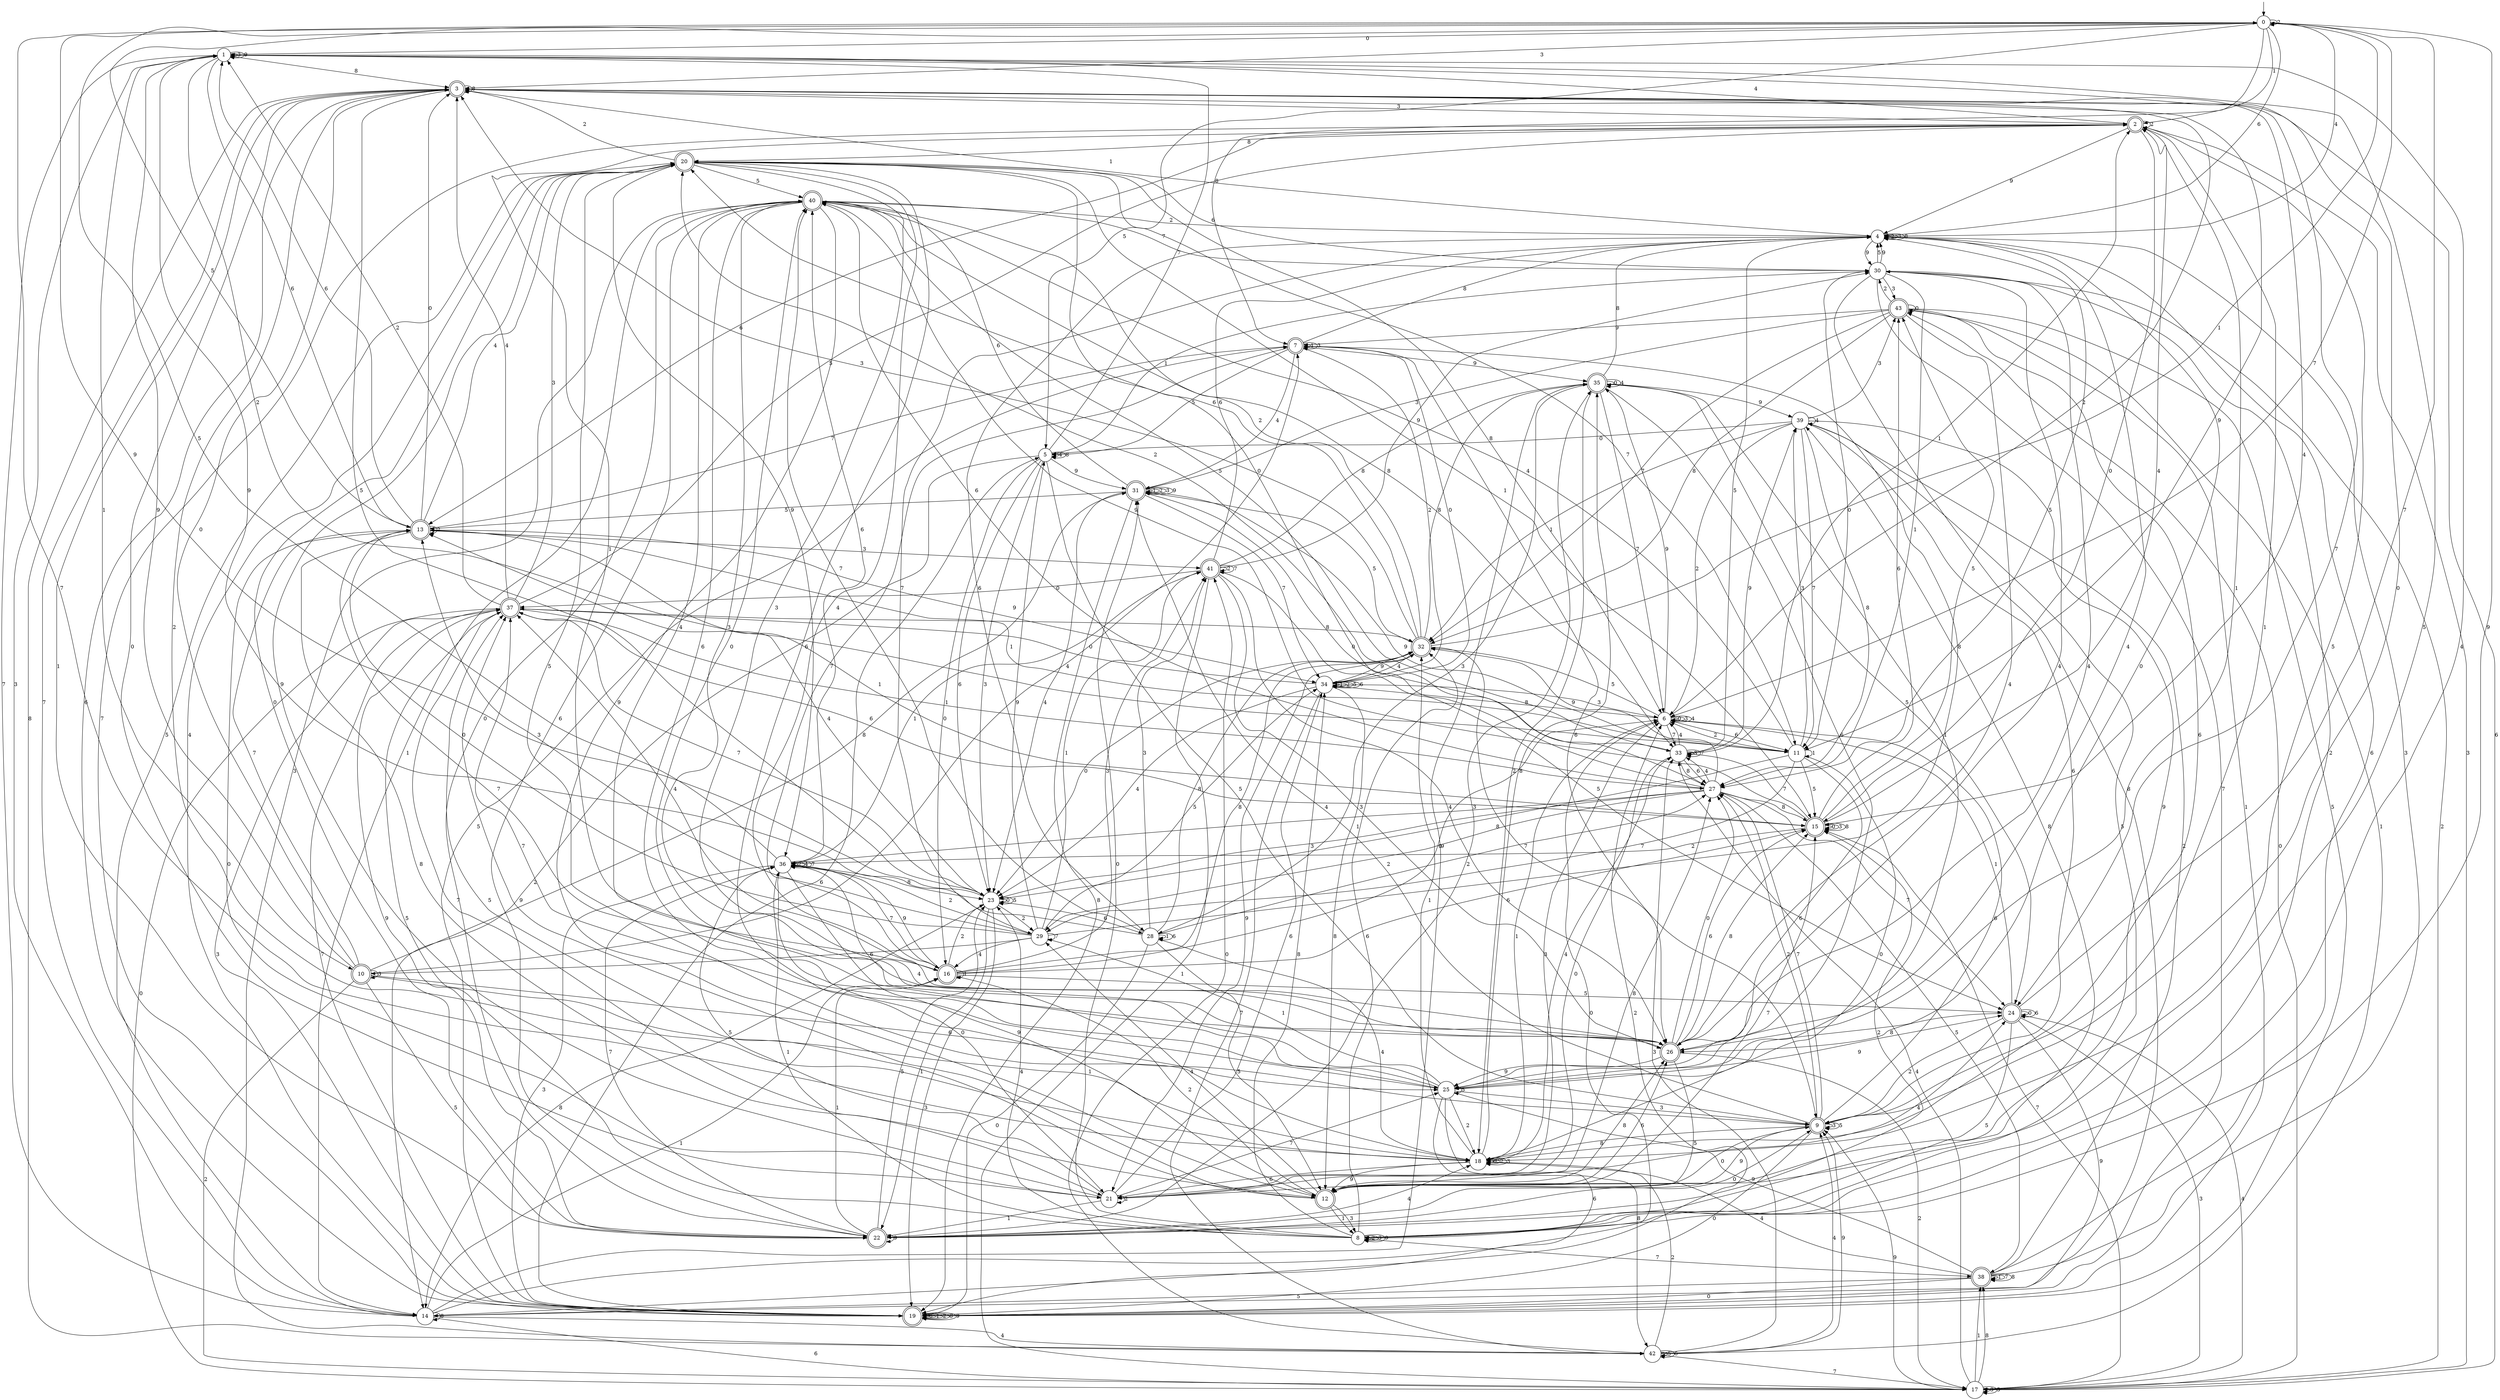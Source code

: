 digraph g {

	s0 [shape="circle" label="0"];
	s1 [shape="circle" label="1"];
	s2 [shape="doublecircle" label="2"];
	s3 [shape="doublecircle" label="3"];
	s4 [shape="circle" label="4"];
	s5 [shape="circle" label="5"];
	s6 [shape="circle" label="6"];
	s7 [shape="doublecircle" label="7"];
	s8 [shape="circle" label="8"];
	s9 [shape="doublecircle" label="9"];
	s10 [shape="doublecircle" label="10"];
	s11 [shape="circle" label="11"];
	s12 [shape="doublecircle" label="12"];
	s13 [shape="doublecircle" label="13"];
	s14 [shape="circle" label="14"];
	s15 [shape="doublecircle" label="15"];
	s16 [shape="doublecircle" label="16"];
	s17 [shape="circle" label="17"];
	s18 [shape="circle" label="18"];
	s19 [shape="doublecircle" label="19"];
	s20 [shape="doublecircle" label="20"];
	s21 [shape="circle" label="21"];
	s22 [shape="doublecircle" label="22"];
	s23 [shape="circle" label="23"];
	s24 [shape="doublecircle" label="24"];
	s25 [shape="circle" label="25"];
	s26 [shape="doublecircle" label="26"];
	s27 [shape="circle" label="27"];
	s28 [shape="circle" label="28"];
	s29 [shape="circle" label="29"];
	s30 [shape="circle" label="30"];
	s31 [shape="doublecircle" label="31"];
	s32 [shape="doublecircle" label="32"];
	s33 [shape="circle" label="33"];
	s34 [shape="circle" label="34"];
	s35 [shape="doublecircle" label="35"];
	s36 [shape="circle" label="36"];
	s37 [shape="doublecircle" label="37"];
	s38 [shape="doublecircle" label="38"];
	s39 [shape="circle" label="39"];
	s40 [shape="doublecircle" label="40"];
	s41 [shape="doublecircle" label="41"];
	s42 [shape="circle" label="42"];
	s43 [shape="doublecircle" label="43"];
	s0 -> s1 [label="0"];
	s0 -> s2 [label="1"];
	s0 -> s0 [label="2"];
	s0 -> s3 [label="3"];
	s0 -> s4 [label="4"];
	s0 -> s5 [label="5"];
	s0 -> s4 [label="6"];
	s0 -> s6 [label="7"];
	s0 -> s7 [label="8"];
	s0 -> s8 [label="9"];
	s1 -> s9 [label="0"];
	s1 -> s10 [label="1"];
	s1 -> s11 [label="2"];
	s1 -> s1 [label="3"];
	s1 -> s8 [label="4"];
	s1 -> s12 [label="5"];
	s1 -> s13 [label="6"];
	s1 -> s14 [label="7"];
	s1 -> s3 [label="8"];
	s1 -> s1 [label="9"];
	s2 -> s15 [label="0"];
	s2 -> s16 [label="1"];
	s2 -> s2 [label="2"];
	s2 -> s17 [label="3"];
	s2 -> s1 [label="4"];
	s2 -> s18 [label="5"];
	s2 -> s13 [label="6"];
	s2 -> s19 [label="7"];
	s2 -> s20 [label="8"];
	s2 -> s4 [label="9"];
	s3 -> s21 [label="0"];
	s3 -> s22 [label="1"];
	s3 -> s18 [label="2"];
	s3 -> s2 [label="3"];
	s3 -> s15 [label="4"];
	s3 -> s23 [label="5"];
	s3 -> s19 [label="6"];
	s3 -> s24 [label="7"];
	s3 -> s3 [label="8"];
	s3 -> s11 [label="9"];
	s4 -> s25 [label="0"];
	s4 -> s3 [label="1"];
	s4 -> s4 [label="2"];
	s4 -> s4 [label="3"];
	s4 -> s26 [label="4"];
	s4 -> s27 [label="5"];
	s4 -> s28 [label="6"];
	s4 -> s29 [label="7"];
	s4 -> s4 [label="8"];
	s4 -> s30 [label="9"];
	s5 -> s16 [label="0"];
	s5 -> s30 [label="1"];
	s5 -> s14 [label="2"];
	s5 -> s23 [label="3"];
	s5 -> s5 [label="4"];
	s5 -> s9 [label="5"];
	s5 -> s23 [label="6"];
	s5 -> s1 [label="7"];
	s5 -> s5 [label="8"];
	s5 -> s31 [label="9"];
	s6 -> s6 [label="0"];
	s6 -> s18 [label="1"];
	s6 -> s3 [label="2"];
	s6 -> s6 [label="3"];
	s6 -> s6 [label="4"];
	s6 -> s32 [label="5"];
	s6 -> s11 [label="6"];
	s6 -> s33 [label="7"];
	s6 -> s34 [label="8"];
	s6 -> s35 [label="9"];
	s7 -> s34 [label="0"];
	s7 -> s7 [label="1"];
	s7 -> s34 [label="2"];
	s7 -> s7 [label="3"];
	s7 -> s31 [label="4"];
	s7 -> s5 [label="5"];
	s7 -> s9 [label="6"];
	s7 -> s16 [label="7"];
	s7 -> s4 [label="8"];
	s7 -> s35 [label="9"];
	s8 -> s31 [label="0"];
	s8 -> s36 [label="1"];
	s8 -> s8 [label="2"];
	s8 -> s8 [label="3"];
	s8 -> s23 [label="4"];
	s8 -> s37 [label="5"];
	s8 -> s32 [label="6"];
	s8 -> s38 [label="7"];
	s8 -> s34 [label="8"];
	s8 -> s8 [label="9"];
	s9 -> s19 [label="0"];
	s9 -> s2 [label="1"];
	s9 -> s27 [label="2"];
	s9 -> s9 [label="3"];
	s9 -> s31 [label="4"];
	s9 -> s9 [label="5"];
	s9 -> s6 [label="6"];
	s9 -> s27 [label="7"];
	s9 -> s18 [label="8"];
	s9 -> s12 [label="9"];
	s10 -> s3 [label="0"];
	s10 -> s18 [label="1"];
	s10 -> s17 [label="2"];
	s10 -> s10 [label="3"];
	s10 -> s7 [label="4"];
	s10 -> s22 [label="5"];
	s10 -> s25 [label="6"];
	s10 -> s13 [label="7"];
	s10 -> s31 [label="8"];
	s10 -> s1 [label="9"];
	s11 -> s18 [label="0"];
	s11 -> s11 [label="1"];
	s11 -> s6 [label="2"];
	s11 -> s39 [label="3"];
	s11 -> s40 [label="4"];
	s11 -> s15 [label="5"];
	s11 -> s25 [label="6"];
	s11 -> s29 [label="7"];
	s11 -> s23 [label="8"];
	s11 -> s32 [label="9"];
	s12 -> s9 [label="0"];
	s12 -> s8 [label="1"];
	s12 -> s16 [label="2"];
	s12 -> s8 [label="3"];
	s12 -> s29 [label="4"];
	s12 -> s37 [label="5"];
	s12 -> s26 [label="6"];
	s12 -> s15 [label="7"];
	s12 -> s26 [label="8"];
	s12 -> s37 [label="9"];
	s13 -> s3 [label="0"];
	s13 -> s11 [label="1"];
	s13 -> s13 [label="2"];
	s13 -> s41 [label="3"];
	s13 -> s20 [label="4"];
	s13 -> s0 [label="5"];
	s13 -> s1 [label="6"];
	s13 -> s7 [label="7"];
	s13 -> s12 [label="8"];
	s13 -> s34 [label="9"];
	s14 -> s6 [label="0"];
	s14 -> s16 [label="1"];
	s14 -> s6 [label="2"];
	s14 -> s1 [label="3"];
	s14 -> s42 [label="4"];
	s14 -> s20 [label="5"];
	s14 -> s17 [label="6"];
	s14 -> s3 [label="7"];
	s14 -> s14 [label="8"];
	s14 -> s35 [label="9"];
	s15 -> s15 [label="0"];
	s15 -> s13 [label="1"];
	s15 -> s36 [label="2"];
	s15 -> s15 [label="3"];
	s15 -> s2 [label="4"];
	s15 -> s43 [label="5"];
	s15 -> s43 [label="6"];
	s15 -> s33 [label="7"];
	s15 -> s15 [label="8"];
	s15 -> s40 [label="9"];
	s16 -> s6 [label="0"];
	s16 -> s16 [label="1"];
	s16 -> s23 [label="2"];
	s16 -> s41 [label="3"];
	s16 -> s37 [label="4"];
	s16 -> s24 [label="5"];
	s16 -> s15 [label="6"];
	s16 -> s36 [label="7"];
	s16 -> s32 [label="8"];
	s16 -> s36 [label="9"];
	s17 -> s43 [label="0"];
	s17 -> s38 [label="1"];
	s17 -> s30 [label="2"];
	s17 -> s17 [label="3"];
	s17 -> s33 [label="4"];
	s17 -> s17 [label="5"];
	s17 -> s3 [label="6"];
	s17 -> s15 [label="7"];
	s17 -> s38 [label="8"];
	s17 -> s9 [label="9"];
	s18 -> s18 [label="0"];
	s18 -> s32 [label="1"];
	s18 -> s18 [label="2"];
	s18 -> s18 [label="3"];
	s18 -> s33 [label="4"];
	s18 -> s20 [label="5"];
	s18 -> s21 [label="6"];
	s18 -> s0 [label="7"];
	s18 -> s35 [label="8"];
	s18 -> s12 [label="9"];
	s19 -> s19 [label="0"];
	s19 -> s19 [label="1"];
	s19 -> s19 [label="2"];
	s19 -> s37 [label="3"];
	s19 -> s20 [label="4"];
	s19 -> s7 [label="5"];
	s19 -> s5 [label="6"];
	s19 -> s37 [label="7"];
	s19 -> s19 [label="8"];
	s19 -> s19 [label="9"];
	s20 -> s22 [label="0"];
	s20 -> s15 [label="1"];
	s20 -> s3 [label="2"];
	s20 -> s26 [label="3"];
	s20 -> s26 [label="4"];
	s20 -> s40 [label="5"];
	s20 -> s9 [label="6"];
	s20 -> s11 [label="7"];
	s20 -> s6 [label="8"];
	s20 -> s36 [label="9"];
	s21 -> s13 [label="0"];
	s21 -> s22 [label="1"];
	s21 -> s21 [label="2"];
	s21 -> s6 [label="3"];
	s21 -> s24 [label="4"];
	s21 -> s36 [label="5"];
	s21 -> s34 [label="6"];
	s21 -> s25 [label="7"];
	s21 -> s27 [label="8"];
	s21 -> s20 [label="9"];
	s22 -> s9 [label="0"];
	s22 -> s16 [label="1"];
	s22 -> s15 [label="2"];
	s22 -> s35 [label="3"];
	s22 -> s18 [label="4"];
	s22 -> s23 [label="5"];
	s22 -> s40 [label="6"];
	s22 -> s36 [label="7"];
	s22 -> s39 [label="8"];
	s22 -> s22 [label="9"];
	s23 -> s23 [label="0"];
	s23 -> s22 [label="1"];
	s23 -> s29 [label="2"];
	s23 -> s19 [label="3"];
	s23 -> s13 [label="4"];
	s23 -> s23 [label="5"];
	s23 -> s28 [label="6"];
	s23 -> s37 [label="7"];
	s23 -> s14 [label="8"];
	s23 -> s0 [label="9"];
	s24 -> s24 [label="0"];
	s24 -> s6 [label="1"];
	s24 -> s9 [label="2"];
	s24 -> s17 [label="3"];
	s24 -> s17 [label="4"];
	s24 -> s8 [label="5"];
	s24 -> s24 [label="6"];
	s24 -> s0 [label="7"];
	s24 -> s26 [label="8"];
	s24 -> s19 [label="9"];
	s25 -> s40 [label="0"];
	s25 -> s29 [label="1"];
	s25 -> s18 [label="2"];
	s25 -> s9 [label="3"];
	s25 -> s36 [label="4"];
	s25 -> s25 [label="5"];
	s25 -> s19 [label="6"];
	s25 -> s37 [label="7"];
	s25 -> s42 [label="8"];
	s25 -> s24 [label="9"];
	s26 -> s27 [label="0"];
	s26 -> s2 [label="1"];
	s26 -> s17 [label="2"];
	s26 -> s40 [label="3"];
	s26 -> s30 [label="4"];
	s26 -> s22 [label="5"];
	s26 -> s15 [label="6"];
	s26 -> s13 [label="7"];
	s26 -> s15 [label="8"];
	s26 -> s25 [label="9"];
	s27 -> s20 [label="0"];
	s27 -> s36 [label="1"];
	s27 -> s29 [label="2"];
	s27 -> s23 [label="3"];
	s27 -> s33 [label="4"];
	s27 -> s38 [label="5"];
	s27 -> s40 [label="6"];
	s27 -> s24 [label="7"];
	s27 -> s15 [label="8"];
	s27 -> s31 [label="9"];
	s28 -> s19 [label="0"];
	s28 -> s28 [label="1"];
	s28 -> s27 [label="2"];
	s28 -> s41 [label="3"];
	s28 -> s18 [label="4"];
	s28 -> s12 [label="5"];
	s28 -> s28 [label="6"];
	s28 -> s40 [label="7"];
	s28 -> s32 [label="8"];
	s28 -> s1 [label="9"];
	s29 -> s13 [label="0"];
	s29 -> s41 [label="1"];
	s29 -> s36 [label="2"];
	s29 -> s13 [label="3"];
	s29 -> s16 [label="4"];
	s29 -> s34 [label="5"];
	s29 -> s10 [label="6"];
	s29 -> s29 [label="7"];
	s29 -> s7 [label="8"];
	s29 -> s5 [label="9"];
	s30 -> s11 [label="0"];
	s30 -> s27 [label="1"];
	s30 -> s8 [label="2"];
	s30 -> s43 [label="3"];
	s30 -> s26 [label="4"];
	s30 -> s4 [label="5"];
	s30 -> s20 [label="6"];
	s30 -> s19 [label="7"];
	s30 -> s14 [label="8"];
	s30 -> s4 [label="9"];
	s31 -> s27 [label="0"];
	s31 -> s31 [label="1"];
	s31 -> s31 [label="2"];
	s31 -> s31 [label="3"];
	s31 -> s23 [label="4"];
	s31 -> s13 [label="5"];
	s31 -> s40 [label="6"];
	s31 -> s34 [label="7"];
	s31 -> s19 [label="8"];
	s31 -> s31 [label="9"];
	s32 -> s23 [label="0"];
	s32 -> s0 [label="1"];
	s32 -> s40 [label="2"];
	s32 -> s3 [label="3"];
	s32 -> s34 [label="4"];
	s32 -> s31 [label="5"];
	s32 -> s20 [label="6"];
	s32 -> s26 [label="7"];
	s32 -> s35 [label="8"];
	s32 -> s21 [label="9"];
	s33 -> s21 [label="0"];
	s33 -> s2 [label="1"];
	s33 -> s20 [label="2"];
	s33 -> s33 [label="3"];
	s33 -> s6 [label="4"];
	s33 -> s4 [label="5"];
	s33 -> s27 [label="6"];
	s33 -> s33 [label="7"];
	s33 -> s27 [label="8"];
	s33 -> s39 [label="9"];
	s34 -> s37 [label="0"];
	s34 -> s34 [label="1"];
	s34 -> s34 [label="2"];
	s34 -> s6 [label="3"];
	s34 -> s23 [label="4"];
	s34 -> s34 [label="5"];
	s34 -> s34 [label="6"];
	s34 -> s42 [label="7"];
	s34 -> s12 [label="8"];
	s34 -> s32 [label="9"];
	s35 -> s35 [label="0"];
	s35 -> s25 [label="1"];
	s35 -> s18 [label="2"];
	s35 -> s28 [label="3"];
	s35 -> s35 [label="4"];
	s35 -> s24 [label="5"];
	s35 -> s25 [label="6"];
	s35 -> s6 [label="7"];
	s35 -> s4 [label="8"];
	s35 -> s39 [label="9"];
	s36 -> s21 [label="0"];
	s36 -> s41 [label="1"];
	s36 -> s36 [label="2"];
	s36 -> s19 [label="3"];
	s36 -> s36 [label="4"];
	s36 -> s0 [label="5"];
	s36 -> s40 [label="6"];
	s36 -> s36 [label="7"];
	s36 -> s23 [label="8"];
	s36 -> s12 [label="9"];
	s37 -> s17 [label="0"];
	s37 -> s27 [label="1"];
	s37 -> s1 [label="2"];
	s37 -> s20 [label="3"];
	s37 -> s3 [label="4"];
	s37 -> s2 [label="5"];
	s37 -> s15 [label="6"];
	s37 -> s21 [label="7"];
	s37 -> s32 [label="8"];
	s37 -> s22 [label="9"];
	s38 -> s19 [label="0"];
	s38 -> s38 [label="1"];
	s38 -> s39 [label="2"];
	s38 -> s4 [label="3"];
	s38 -> s18 [label="4"];
	s38 -> s14 [label="5"];
	s38 -> s4 [label="6"];
	s38 -> s38 [label="7"];
	s38 -> s38 [label="8"];
	s38 -> s25 [label="9"];
	s39 -> s5 [label="0"];
	s39 -> s32 [label="1"];
	s39 -> s6 [label="2"];
	s39 -> s43 [label="3"];
	s39 -> s39 [label="4"];
	s39 -> s8 [label="5"];
	s39 -> s9 [label="6"];
	s39 -> s11 [label="7"];
	s39 -> s27 [label="8"];
	s39 -> s12 [label="9"];
	s40 -> s22 [label="0"];
	s40 -> s14 [label="1"];
	s40 -> s4 [label="2"];
	s40 -> s42 [label="3"];
	s40 -> s26 [label="4"];
	s40 -> s33 [label="5"];
	s40 -> s25 [label="6"];
	s40 -> s30 [label="7"];
	s40 -> s33 [label="8"];
	s40 -> s12 [label="9"];
	s41 -> s37 [label="0"];
	s41 -> s17 [label="1"];
	s41 -> s41 [label="2"];
	s41 -> s26 [label="3"];
	s41 -> s26 [label="4"];
	s41 -> s24 [label="5"];
	s41 -> s4 [label="6"];
	s41 -> s41 [label="7"];
	s41 -> s35 [label="8"];
	s41 -> s30 [label="9"];
	s42 -> s41 [label="0"];
	s42 -> s43 [label="1"];
	s42 -> s18 [label="2"];
	s42 -> s33 [label="3"];
	s42 -> s9 [label="4"];
	s42 -> s42 [label="5"];
	s42 -> s42 [label="6"];
	s42 -> s17 [label="7"];
	s42 -> s3 [label="8"];
	s42 -> s9 [label="9"];
	s43 -> s43 [label="0"];
	s43 -> s19 [label="1"];
	s43 -> s30 [label="2"];
	s43 -> s31 [label="3"];
	s43 -> s26 [label="4"];
	s43 -> s19 [label="5"];
	s43 -> s18 [label="6"];
	s43 -> s32 [label="7"];
	s43 -> s32 [label="8"];
	s43 -> s7 [label="9"];

__start0 [label="" shape="none" width="0" height="0"];
__start0 -> s0;

}
